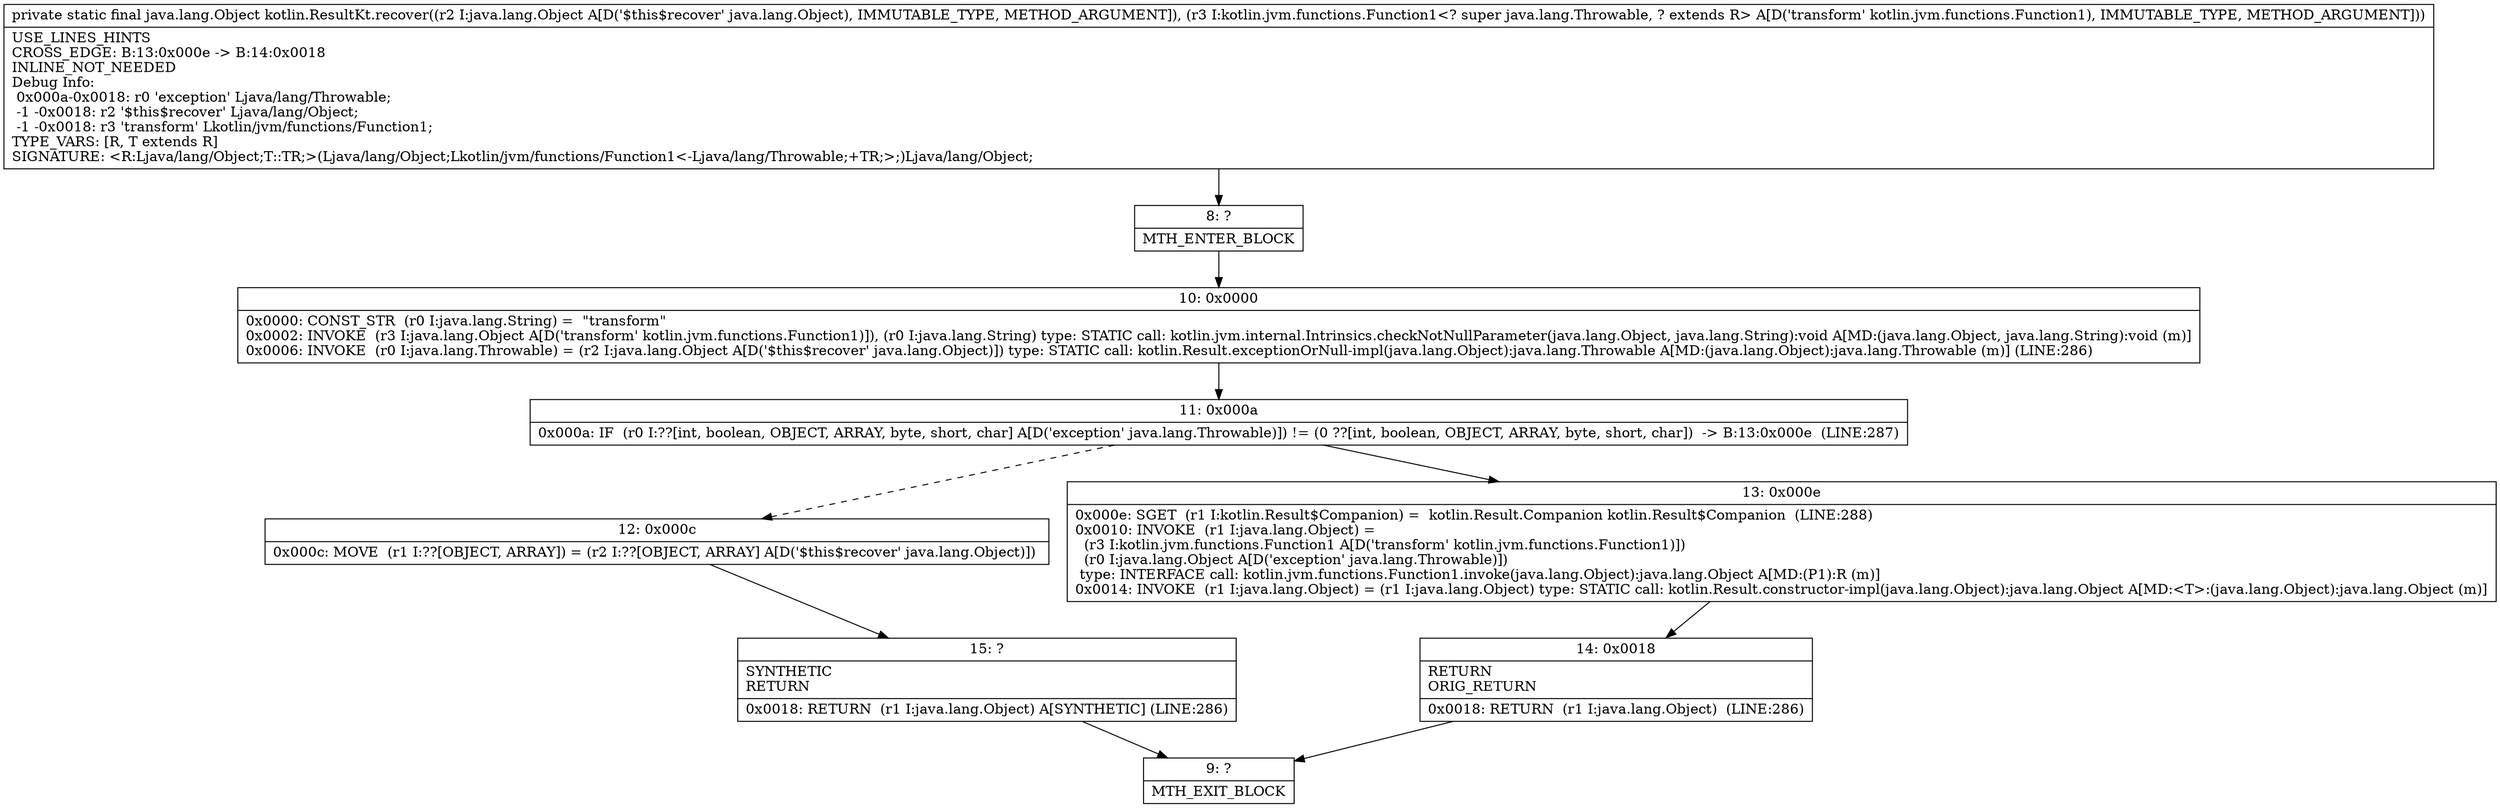 digraph "CFG forkotlin.ResultKt.recover(Ljava\/lang\/Object;Lkotlin\/jvm\/functions\/Function1;)Ljava\/lang\/Object;" {
Node_8 [shape=record,label="{8\:\ ?|MTH_ENTER_BLOCK\l}"];
Node_10 [shape=record,label="{10\:\ 0x0000|0x0000: CONST_STR  (r0 I:java.lang.String) =  \"transform\" \l0x0002: INVOKE  (r3 I:java.lang.Object A[D('transform' kotlin.jvm.functions.Function1)]), (r0 I:java.lang.String) type: STATIC call: kotlin.jvm.internal.Intrinsics.checkNotNullParameter(java.lang.Object, java.lang.String):void A[MD:(java.lang.Object, java.lang.String):void (m)]\l0x0006: INVOKE  (r0 I:java.lang.Throwable) = (r2 I:java.lang.Object A[D('$this$recover' java.lang.Object)]) type: STATIC call: kotlin.Result.exceptionOrNull\-impl(java.lang.Object):java.lang.Throwable A[MD:(java.lang.Object):java.lang.Throwable (m)] (LINE:286)\l}"];
Node_11 [shape=record,label="{11\:\ 0x000a|0x000a: IF  (r0 I:??[int, boolean, OBJECT, ARRAY, byte, short, char] A[D('exception' java.lang.Throwable)]) != (0 ??[int, boolean, OBJECT, ARRAY, byte, short, char])  \-\> B:13:0x000e  (LINE:287)\l}"];
Node_12 [shape=record,label="{12\:\ 0x000c|0x000c: MOVE  (r1 I:??[OBJECT, ARRAY]) = (r2 I:??[OBJECT, ARRAY] A[D('$this$recover' java.lang.Object)]) \l}"];
Node_15 [shape=record,label="{15\:\ ?|SYNTHETIC\lRETURN\l|0x0018: RETURN  (r1 I:java.lang.Object) A[SYNTHETIC] (LINE:286)\l}"];
Node_9 [shape=record,label="{9\:\ ?|MTH_EXIT_BLOCK\l}"];
Node_13 [shape=record,label="{13\:\ 0x000e|0x000e: SGET  (r1 I:kotlin.Result$Companion) =  kotlin.Result.Companion kotlin.Result$Companion  (LINE:288)\l0x0010: INVOKE  (r1 I:java.lang.Object) = \l  (r3 I:kotlin.jvm.functions.Function1 A[D('transform' kotlin.jvm.functions.Function1)])\l  (r0 I:java.lang.Object A[D('exception' java.lang.Throwable)])\l type: INTERFACE call: kotlin.jvm.functions.Function1.invoke(java.lang.Object):java.lang.Object A[MD:(P1):R (m)]\l0x0014: INVOKE  (r1 I:java.lang.Object) = (r1 I:java.lang.Object) type: STATIC call: kotlin.Result.constructor\-impl(java.lang.Object):java.lang.Object A[MD:\<T\>:(java.lang.Object):java.lang.Object (m)]\l}"];
Node_14 [shape=record,label="{14\:\ 0x0018|RETURN\lORIG_RETURN\l|0x0018: RETURN  (r1 I:java.lang.Object)  (LINE:286)\l}"];
MethodNode[shape=record,label="{private static final java.lang.Object kotlin.ResultKt.recover((r2 I:java.lang.Object A[D('$this$recover' java.lang.Object), IMMUTABLE_TYPE, METHOD_ARGUMENT]), (r3 I:kotlin.jvm.functions.Function1\<? super java.lang.Throwable, ? extends R\> A[D('transform' kotlin.jvm.functions.Function1), IMMUTABLE_TYPE, METHOD_ARGUMENT]))  | USE_LINES_HINTS\lCROSS_EDGE: B:13:0x000e \-\> B:14:0x0018\lINLINE_NOT_NEEDED\lDebug Info:\l  0x000a\-0x0018: r0 'exception' Ljava\/lang\/Throwable;\l  \-1 \-0x0018: r2 '$this$recover' Ljava\/lang\/Object;\l  \-1 \-0x0018: r3 'transform' Lkotlin\/jvm\/functions\/Function1;\lTYPE_VARS: [R, T extends R]\lSIGNATURE: \<R:Ljava\/lang\/Object;T::TR;\>(Ljava\/lang\/Object;Lkotlin\/jvm\/functions\/Function1\<\-Ljava\/lang\/Throwable;+TR;\>;)Ljava\/lang\/Object;\l}"];
MethodNode -> Node_8;Node_8 -> Node_10;
Node_10 -> Node_11;
Node_11 -> Node_12[style=dashed];
Node_11 -> Node_13;
Node_12 -> Node_15;
Node_15 -> Node_9;
Node_13 -> Node_14;
Node_14 -> Node_9;
}

